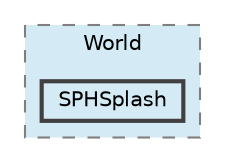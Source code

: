 digraph "src/Game/World/SPHSplash"
{
 // LATEX_PDF_SIZE
  bgcolor="transparent";
  edge [fontname=Helvetica,fontsize=10,labelfontname=Helvetica,labelfontsize=10];
  node [fontname=Helvetica,fontsize=10,shape=box,height=0.2,width=0.4];
  compound=true
  subgraph clusterdir_1caa183872bda9e28fcc9b569f9b8054 {
    graph [ bgcolor="#d4ebf6", pencolor="grey50", label="World", fontname=Helvetica,fontsize=10 style="filled,dashed", URL="dir_1caa183872bda9e28fcc9b569f9b8054.html",tooltip=""]
  dir_fced3018f7f9a2fcf599a99de28854d6 [label="SPHSplash", fillcolor="#d4ebf6", color="grey25", style="filled,bold", URL="dir_fced3018f7f9a2fcf599a99de28854d6.html",tooltip=""];
  }
}
